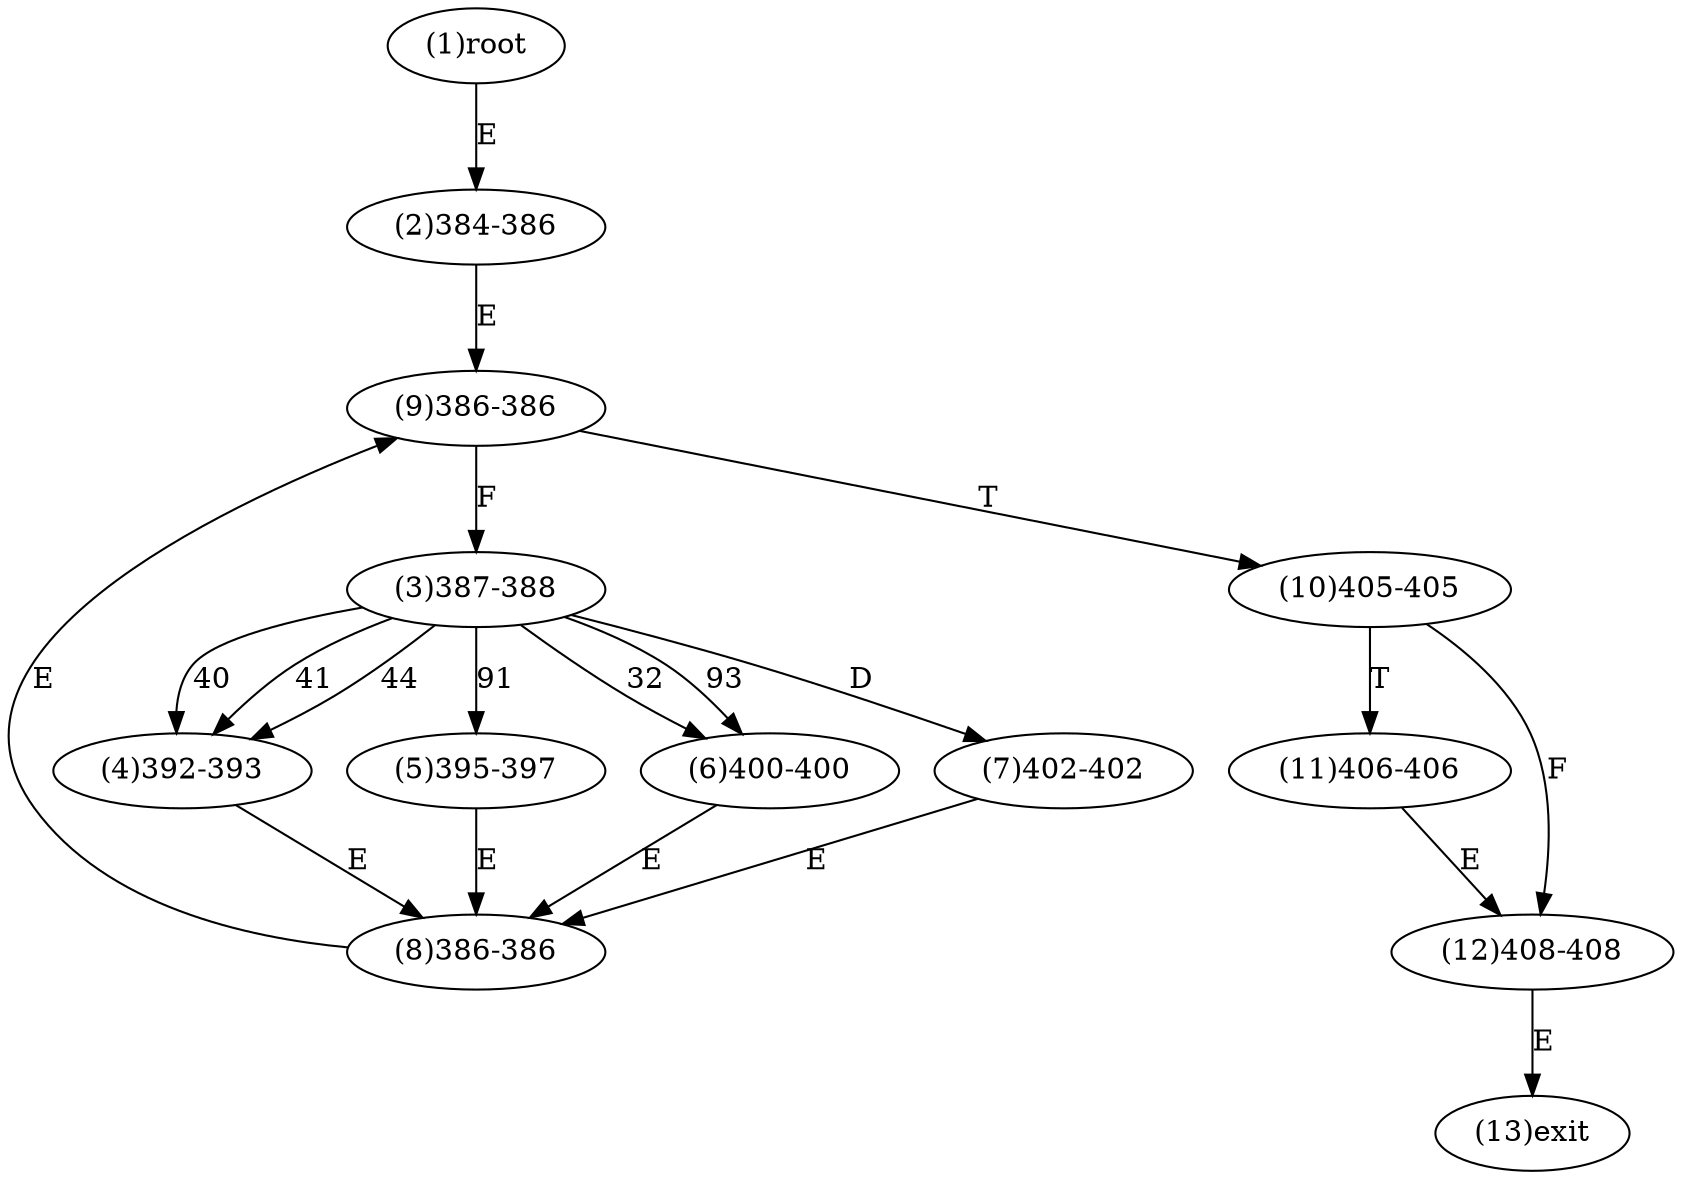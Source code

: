 digraph "" { 
1[ label="(1)root"];
2[ label="(2)384-386"];
3[ label="(3)387-388"];
4[ label="(4)392-393"];
5[ label="(5)395-397"];
6[ label="(6)400-400"];
7[ label="(7)402-402"];
8[ label="(8)386-386"];
9[ label="(9)386-386"];
10[ label="(10)405-405"];
11[ label="(11)406-406"];
12[ label="(12)408-408"];
13[ label="(13)exit"];
1->2[ label="E"];
2->9[ label="E"];
3->6[ label="32"];
3->4[ label="40"];
3->4[ label="41"];
3->4[ label="44"];
3->5[ label="91"];
3->6[ label="93"];
3->7[ label="D"];
4->8[ label="E"];
5->8[ label="E"];
6->8[ label="E"];
7->8[ label="E"];
8->9[ label="E"];
9->3[ label="F"];
9->10[ label="T"];
10->12[ label="F"];
10->11[ label="T"];
11->12[ label="E"];
12->13[ label="E"];
}